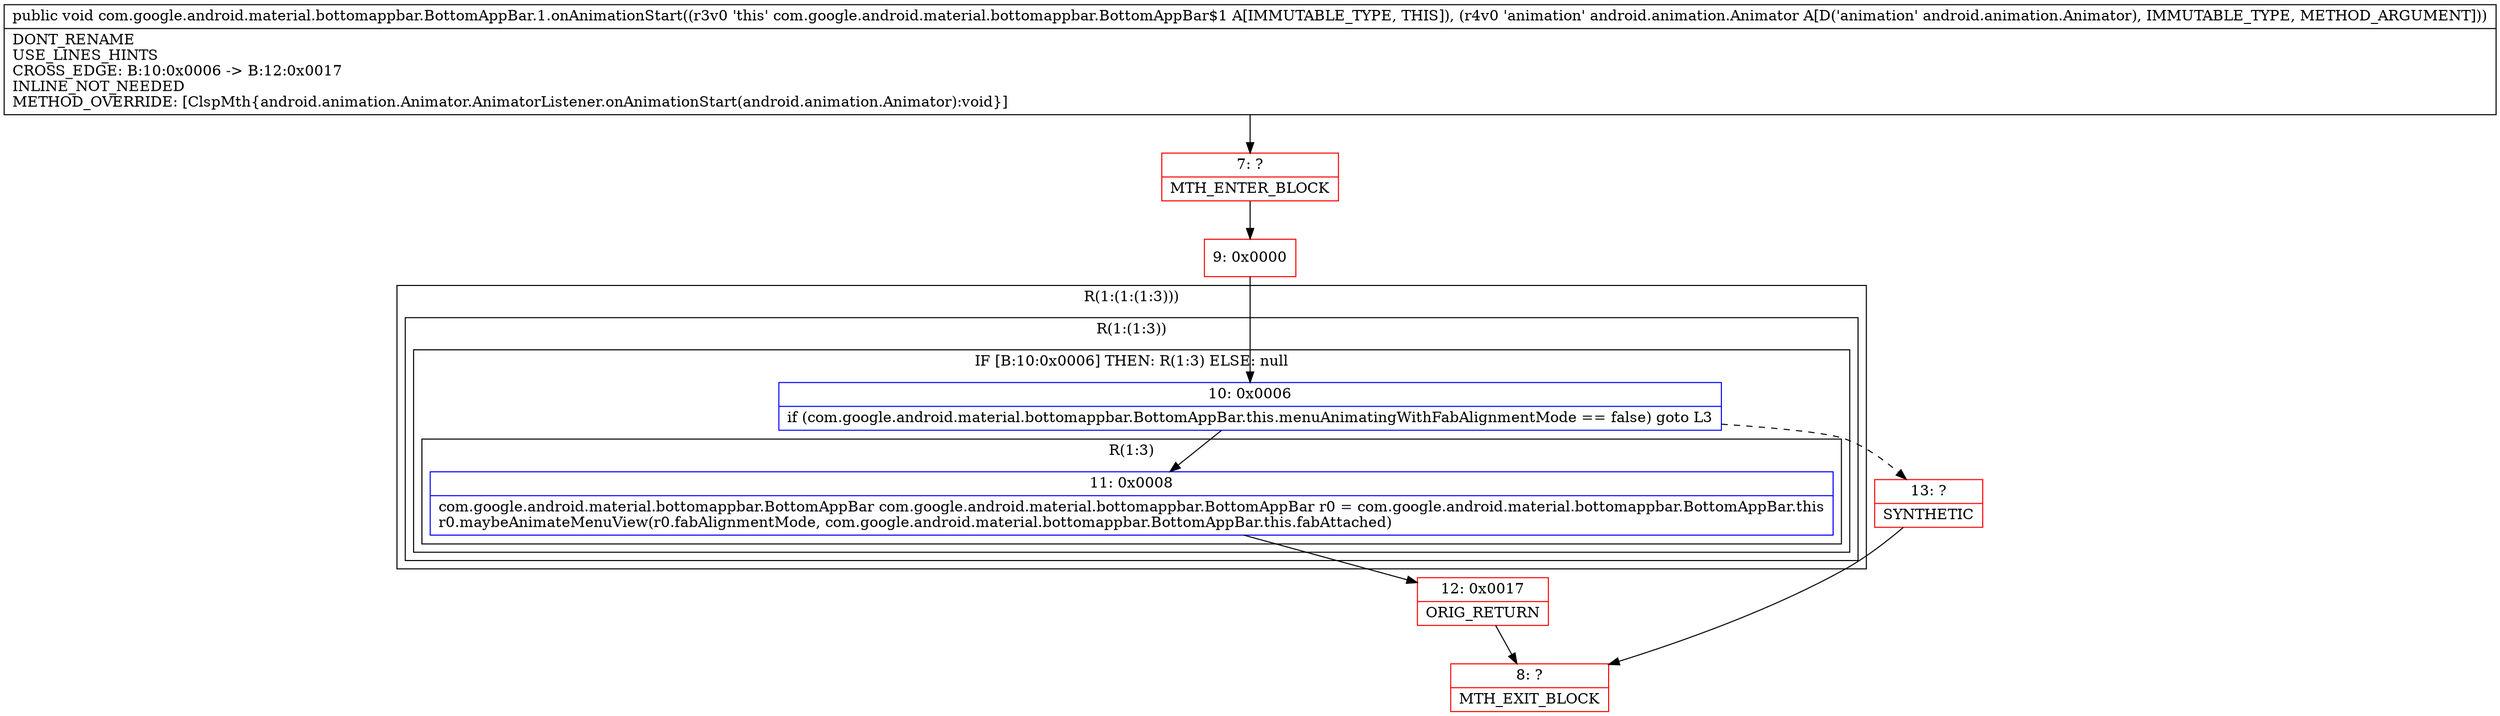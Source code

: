 digraph "CFG forcom.google.android.material.bottomappbar.BottomAppBar.1.onAnimationStart(Landroid\/animation\/Animator;)V" {
subgraph cluster_Region_1715628553 {
label = "R(1:(1:(1:3)))";
node [shape=record,color=blue];
subgraph cluster_Region_177665936 {
label = "R(1:(1:3))";
node [shape=record,color=blue];
subgraph cluster_IfRegion_321094692 {
label = "IF [B:10:0x0006] THEN: R(1:3) ELSE: null";
node [shape=record,color=blue];
Node_10 [shape=record,label="{10\:\ 0x0006|if (com.google.android.material.bottomappbar.BottomAppBar.this.menuAnimatingWithFabAlignmentMode == false) goto L3\l}"];
subgraph cluster_Region_1874628658 {
label = "R(1:3)";
node [shape=record,color=blue];
Node_11 [shape=record,label="{11\:\ 0x0008|com.google.android.material.bottomappbar.BottomAppBar com.google.android.material.bottomappbar.BottomAppBar r0 = com.google.android.material.bottomappbar.BottomAppBar.this\lr0.maybeAnimateMenuView(r0.fabAlignmentMode, com.google.android.material.bottomappbar.BottomAppBar.this.fabAttached)\l}"];
}
}
}
}
Node_7 [shape=record,color=red,label="{7\:\ ?|MTH_ENTER_BLOCK\l}"];
Node_9 [shape=record,color=red,label="{9\:\ 0x0000}"];
Node_12 [shape=record,color=red,label="{12\:\ 0x0017|ORIG_RETURN\l}"];
Node_8 [shape=record,color=red,label="{8\:\ ?|MTH_EXIT_BLOCK\l}"];
Node_13 [shape=record,color=red,label="{13\:\ ?|SYNTHETIC\l}"];
MethodNode[shape=record,label="{public void com.google.android.material.bottomappbar.BottomAppBar.1.onAnimationStart((r3v0 'this' com.google.android.material.bottomappbar.BottomAppBar$1 A[IMMUTABLE_TYPE, THIS]), (r4v0 'animation' android.animation.Animator A[D('animation' android.animation.Animator), IMMUTABLE_TYPE, METHOD_ARGUMENT]))  | DONT_RENAME\lUSE_LINES_HINTS\lCROSS_EDGE: B:10:0x0006 \-\> B:12:0x0017\lINLINE_NOT_NEEDED\lMETHOD_OVERRIDE: [ClspMth\{android.animation.Animator.AnimatorListener.onAnimationStart(android.animation.Animator):void\}]\l}"];
MethodNode -> Node_7;Node_10 -> Node_11;
Node_10 -> Node_13[style=dashed];
Node_11 -> Node_12;
Node_7 -> Node_9;
Node_9 -> Node_10;
Node_12 -> Node_8;
Node_13 -> Node_8;
}

